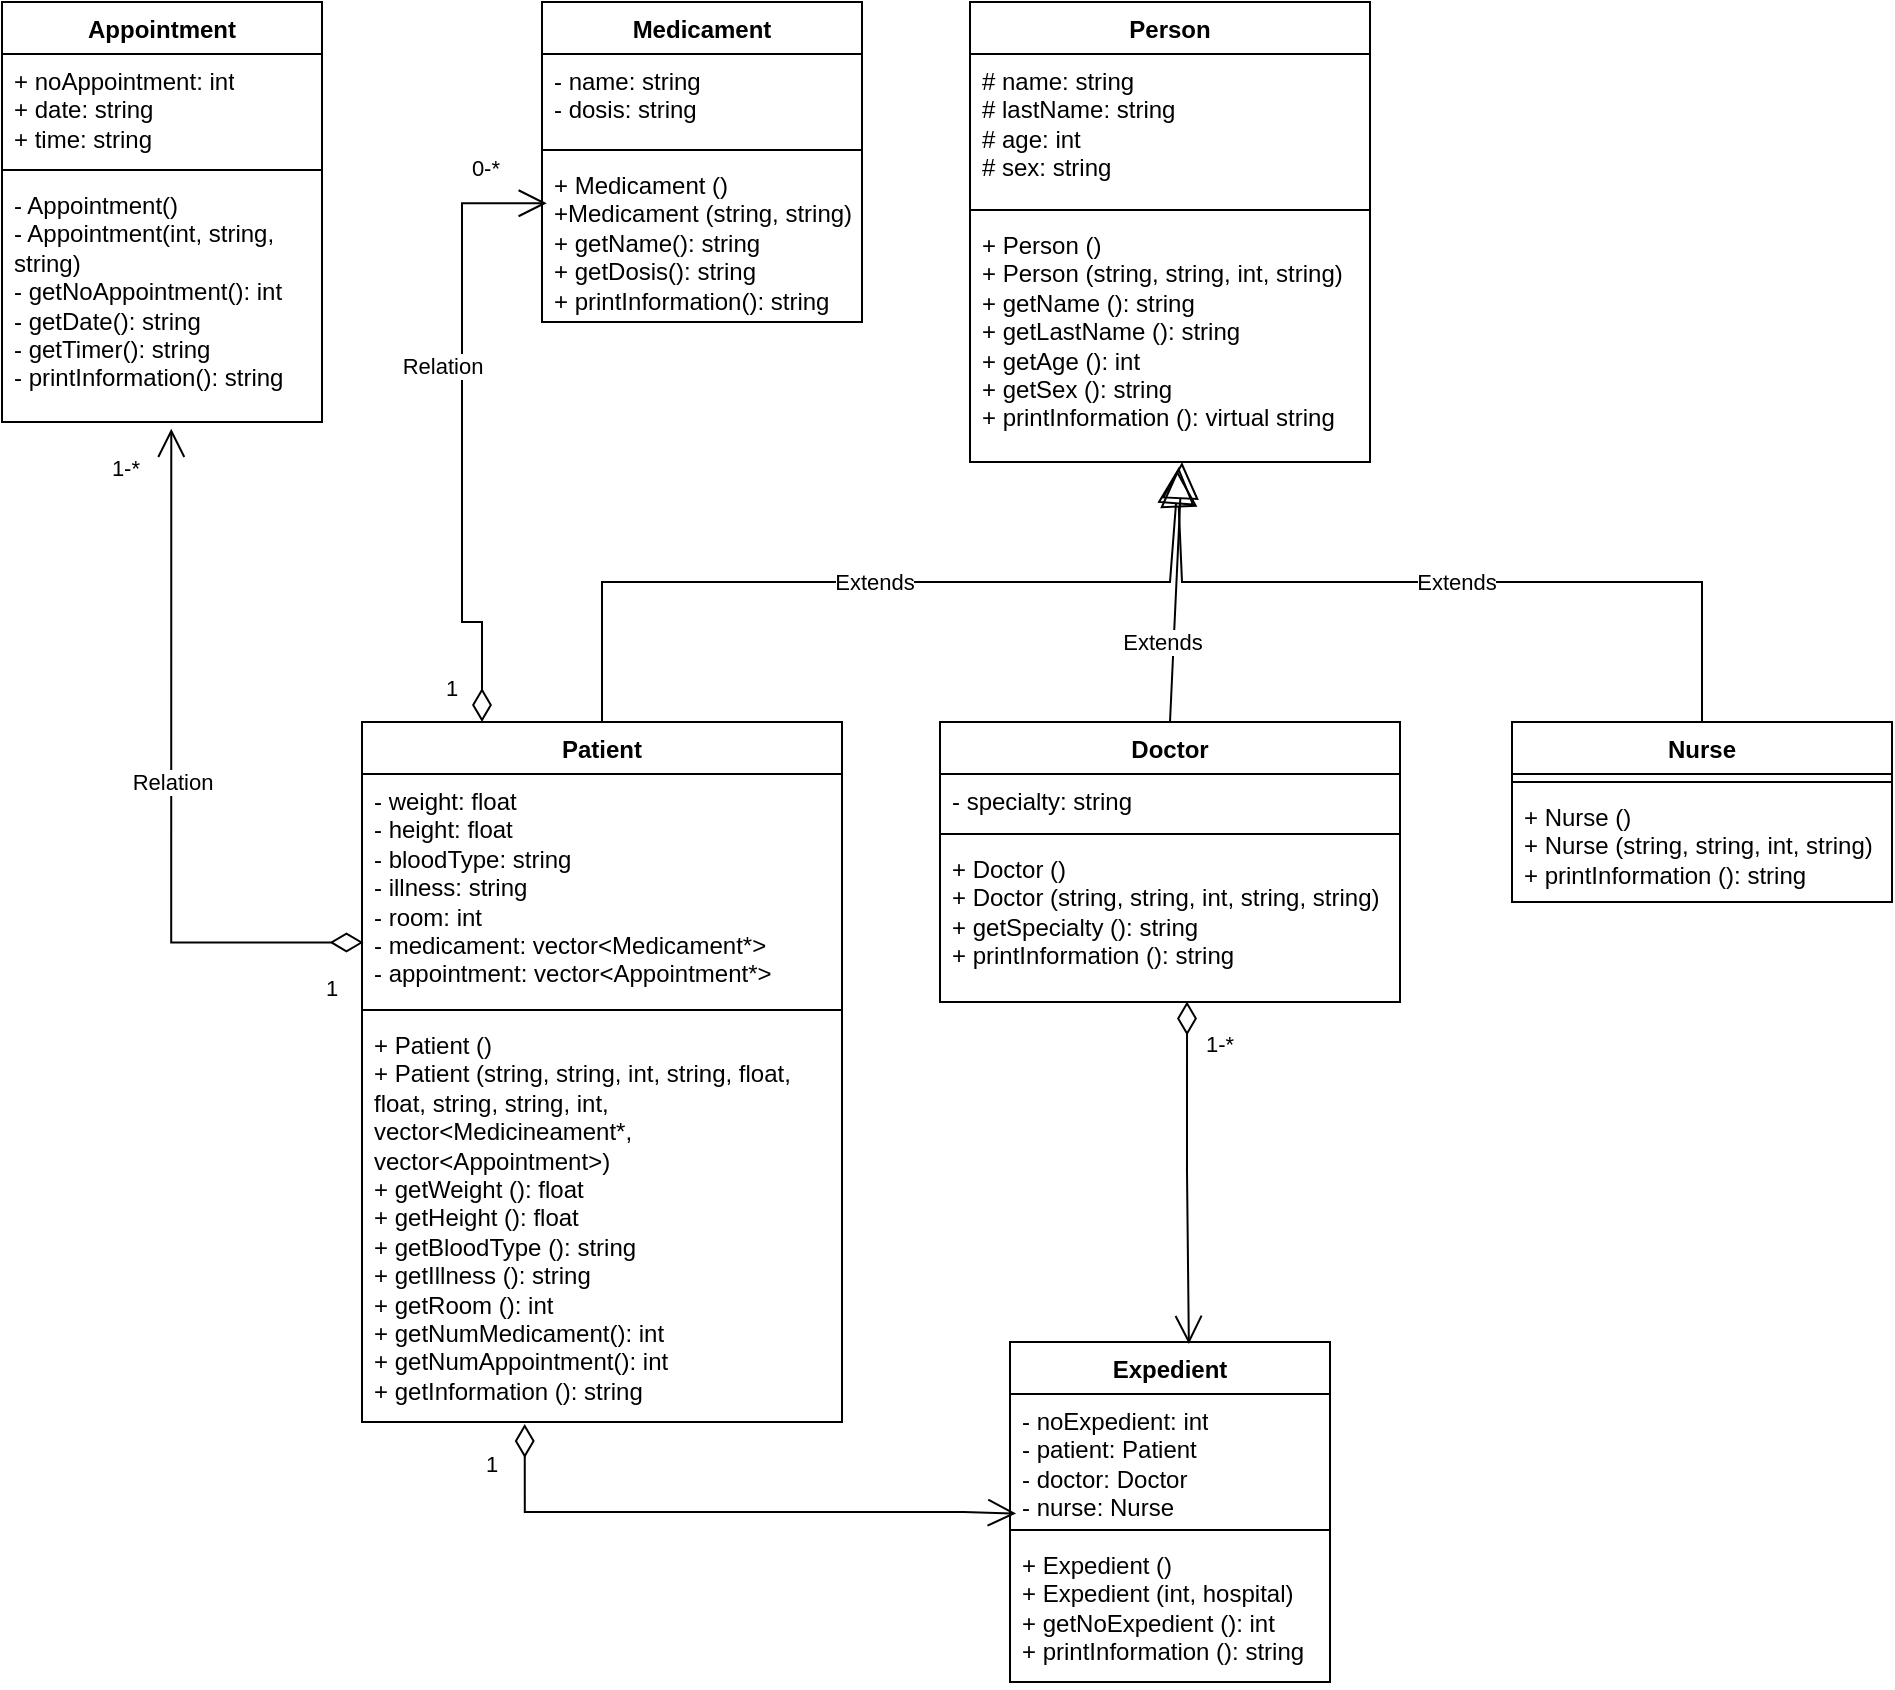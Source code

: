 <mxfile version="24.4.10" type="device">
  <diagram name="Página-1" id="KqiGpbWhQgKXdFTyei_L">
    <mxGraphModel dx="1877" dy="557" grid="1" gridSize="10" guides="1" tooltips="1" connect="1" arrows="1" fold="1" page="1" pageScale="1" pageWidth="827" pageHeight="1169" math="0" shadow="0">
      <root>
        <mxCell id="0" />
        <mxCell id="1" parent="0" />
        <mxCell id="uX2HazraBL0rtssqP1b4-3" value="Person" style="swimlane;fontStyle=1;align=center;verticalAlign=top;childLayout=stackLayout;horizontal=1;startSize=26;horizontalStack=0;resizeParent=1;resizeParentMax=0;resizeLast=0;collapsible=1;marginBottom=0;whiteSpace=wrap;html=1;" parent="1" vertex="1">
          <mxGeometry x="284" y="250" width="200" height="230" as="geometry" />
        </mxCell>
        <mxCell id="uX2HazraBL0rtssqP1b4-4" value="# name: string&lt;div&gt;# lastName: string&lt;/div&gt;&lt;div&gt;# age: int&lt;/div&gt;&lt;div&gt;# sex: string&lt;/div&gt;" style="text;strokeColor=none;fillColor=none;align=left;verticalAlign=top;spacingLeft=4;spacingRight=4;overflow=hidden;rotatable=0;points=[[0,0.5],[1,0.5]];portConstraint=eastwest;whiteSpace=wrap;html=1;" parent="uX2HazraBL0rtssqP1b4-3" vertex="1">
          <mxGeometry y="26" width="200" height="74" as="geometry" />
        </mxCell>
        <mxCell id="uX2HazraBL0rtssqP1b4-5" value="" style="line;strokeWidth=1;fillColor=none;align=left;verticalAlign=middle;spacingTop=-1;spacingLeft=3;spacingRight=3;rotatable=0;labelPosition=right;points=[];portConstraint=eastwest;strokeColor=inherit;" parent="uX2HazraBL0rtssqP1b4-3" vertex="1">
          <mxGeometry y="100" width="200" height="8" as="geometry" />
        </mxCell>
        <mxCell id="uX2HazraBL0rtssqP1b4-6" value="+ Person ()&lt;div&gt;+ Person (string, string, int, string)&lt;/div&gt;&lt;div&gt;+ getName (): string&lt;/div&gt;&lt;div&gt;+ getLastName (): string&lt;/div&gt;&lt;div&gt;+ getAge (): int&lt;/div&gt;&lt;div&gt;+ getSex (): string&lt;/div&gt;&lt;div&gt;+ printInformation (): virtual string&lt;/div&gt;" style="text;strokeColor=none;fillColor=none;align=left;verticalAlign=top;spacingLeft=4;spacingRight=4;overflow=hidden;rotatable=0;points=[[0,0.5],[1,0.5]];portConstraint=eastwest;whiteSpace=wrap;html=1;" parent="uX2HazraBL0rtssqP1b4-3" vertex="1">
          <mxGeometry y="108" width="200" height="122" as="geometry" />
        </mxCell>
        <mxCell id="uX2HazraBL0rtssqP1b4-7" value="Doctor" style="swimlane;fontStyle=1;align=center;verticalAlign=top;childLayout=stackLayout;horizontal=1;startSize=26;horizontalStack=0;resizeParent=1;resizeParentMax=0;resizeLast=0;collapsible=1;marginBottom=0;whiteSpace=wrap;html=1;" parent="1" vertex="1">
          <mxGeometry x="269" y="610" width="230" height="140" as="geometry" />
        </mxCell>
        <mxCell id="uX2HazraBL0rtssqP1b4-8" value="- specialty: string" style="text;strokeColor=none;fillColor=none;align=left;verticalAlign=top;spacingLeft=4;spacingRight=4;overflow=hidden;rotatable=0;points=[[0,0.5],[1,0.5]];portConstraint=eastwest;whiteSpace=wrap;html=1;" parent="uX2HazraBL0rtssqP1b4-7" vertex="1">
          <mxGeometry y="26" width="230" height="26" as="geometry" />
        </mxCell>
        <mxCell id="uX2HazraBL0rtssqP1b4-9" value="" style="line;strokeWidth=1;fillColor=none;align=left;verticalAlign=middle;spacingTop=-1;spacingLeft=3;spacingRight=3;rotatable=0;labelPosition=right;points=[];portConstraint=eastwest;strokeColor=inherit;" parent="uX2HazraBL0rtssqP1b4-7" vertex="1">
          <mxGeometry y="52" width="230" height="8" as="geometry" />
        </mxCell>
        <mxCell id="uX2HazraBL0rtssqP1b4-10" value="+ Doctor ()&lt;div&gt;+ Doctor (string, string, int, string, string)&lt;/div&gt;&lt;div&gt;+ getSpecialty (): string&lt;/div&gt;&lt;div&gt;+ printInformation (): string&lt;/div&gt;" style="text;strokeColor=none;fillColor=none;align=left;verticalAlign=top;spacingLeft=4;spacingRight=4;overflow=hidden;rotatable=0;points=[[0,0.5],[1,0.5]];portConstraint=eastwest;whiteSpace=wrap;html=1;" parent="uX2HazraBL0rtssqP1b4-7" vertex="1">
          <mxGeometry y="60" width="230" height="80" as="geometry" />
        </mxCell>
        <mxCell id="uX2HazraBL0rtssqP1b4-11" value="Nurse" style="swimlane;fontStyle=1;align=center;verticalAlign=top;childLayout=stackLayout;horizontal=1;startSize=26;horizontalStack=0;resizeParent=1;resizeParentMax=0;resizeLast=0;collapsible=1;marginBottom=0;whiteSpace=wrap;html=1;" parent="1" vertex="1">
          <mxGeometry x="555" y="610" width="190" height="90" as="geometry" />
        </mxCell>
        <mxCell id="uX2HazraBL0rtssqP1b4-13" value="" style="line;strokeWidth=1;fillColor=none;align=left;verticalAlign=middle;spacingTop=-1;spacingLeft=3;spacingRight=3;rotatable=0;labelPosition=right;points=[];portConstraint=eastwest;strokeColor=inherit;" parent="uX2HazraBL0rtssqP1b4-11" vertex="1">
          <mxGeometry y="26" width="190" height="8" as="geometry" />
        </mxCell>
        <mxCell id="uX2HazraBL0rtssqP1b4-14" value="+ Nurse ()&lt;div&gt;+ Nurse (string, string, int, string)&lt;/div&gt;&lt;div&gt;+ printInformation (): string&lt;/div&gt;" style="text;strokeColor=none;fillColor=none;align=left;verticalAlign=top;spacingLeft=4;spacingRight=4;overflow=hidden;rotatable=0;points=[[0,0.5],[1,0.5]];portConstraint=eastwest;whiteSpace=wrap;html=1;" parent="uX2HazraBL0rtssqP1b4-11" vertex="1">
          <mxGeometry y="34" width="190" height="56" as="geometry" />
        </mxCell>
        <mxCell id="uX2HazraBL0rtssqP1b4-15" value="Patient" style="swimlane;fontStyle=1;align=center;verticalAlign=top;childLayout=stackLayout;horizontal=1;startSize=26;horizontalStack=0;resizeParent=1;resizeParentMax=0;resizeLast=0;collapsible=1;marginBottom=0;whiteSpace=wrap;html=1;" parent="1" vertex="1">
          <mxGeometry x="-20" y="610" width="240" height="350" as="geometry" />
        </mxCell>
        <mxCell id="uX2HazraBL0rtssqP1b4-16" value="- weight: float&amp;nbsp;&lt;div&gt;- height: float&lt;/div&gt;&lt;div&gt;- bloodType: string&lt;/div&gt;&lt;div&gt;- illness: string&lt;br&gt;- room: int&lt;/div&gt;&lt;div&gt;- medicament: vector&amp;lt;Medicament*&amp;gt;&lt;/div&gt;&lt;div&gt;- appointment: vector&amp;lt;Appointment*&amp;gt;&lt;/div&gt;" style="text;strokeColor=none;fillColor=none;align=left;verticalAlign=top;spacingLeft=4;spacingRight=4;overflow=hidden;rotatable=0;points=[[0,0.5],[1,0.5]];portConstraint=eastwest;whiteSpace=wrap;html=1;" parent="uX2HazraBL0rtssqP1b4-15" vertex="1">
          <mxGeometry y="26" width="240" height="114" as="geometry" />
        </mxCell>
        <mxCell id="uX2HazraBL0rtssqP1b4-17" value="" style="line;strokeWidth=1;fillColor=none;align=left;verticalAlign=middle;spacingTop=-1;spacingLeft=3;spacingRight=3;rotatable=0;labelPosition=right;points=[];portConstraint=eastwest;strokeColor=inherit;" parent="uX2HazraBL0rtssqP1b4-15" vertex="1">
          <mxGeometry y="140" width="240" height="8" as="geometry" />
        </mxCell>
        <mxCell id="uX2HazraBL0rtssqP1b4-18" value="+ Patient ()&lt;div&gt;+ Patient (string, string, int, string, float, float, string, string, int, vector&amp;lt;Medicineament*, v&lt;span style=&quot;background-color: initial;&quot;&gt;ector&amp;lt;Appointment&amp;gt;&lt;/span&gt;&lt;span style=&quot;background-color: initial;&quot;&gt;)&lt;/span&gt;&lt;/div&gt;&lt;div&gt;+ getWeight (): float&lt;/div&gt;&lt;div&gt;+ getHeight (): float&lt;/div&gt;&lt;div&gt;+ getBloodType (): string&lt;/div&gt;&lt;div&gt;+ getIllness (): string&lt;/div&gt;&lt;div&gt;+ getRoom (): int&lt;/div&gt;&lt;div&gt;+ getNumMedicament(): int&lt;/div&gt;&lt;div&gt;+ getNumAppointment(): int&lt;/div&gt;&lt;div&gt;+ getInformation (): string&lt;/div&gt;" style="text;strokeColor=none;fillColor=none;align=left;verticalAlign=top;spacingLeft=4;spacingRight=4;overflow=hidden;rotatable=0;points=[[0,0.5],[1,0.5]];portConstraint=eastwest;whiteSpace=wrap;html=1;" parent="uX2HazraBL0rtssqP1b4-15" vertex="1">
          <mxGeometry y="148" width="240" height="202" as="geometry" />
        </mxCell>
        <mxCell id="uX2HazraBL0rtssqP1b4-19" value="Medicament" style="swimlane;fontStyle=1;align=center;verticalAlign=top;childLayout=stackLayout;horizontal=1;startSize=26;horizontalStack=0;resizeParent=1;resizeParentMax=0;resizeLast=0;collapsible=1;marginBottom=0;whiteSpace=wrap;html=1;" parent="1" vertex="1">
          <mxGeometry x="70" y="250" width="160" height="160" as="geometry" />
        </mxCell>
        <mxCell id="uX2HazraBL0rtssqP1b4-20" value="- name: string&lt;div&gt;- dosis: string&lt;/div&gt;" style="text;strokeColor=none;fillColor=none;align=left;verticalAlign=top;spacingLeft=4;spacingRight=4;overflow=hidden;rotatable=0;points=[[0,0.5],[1,0.5]];portConstraint=eastwest;whiteSpace=wrap;html=1;" parent="uX2HazraBL0rtssqP1b4-19" vertex="1">
          <mxGeometry y="26" width="160" height="44" as="geometry" />
        </mxCell>
        <mxCell id="uX2HazraBL0rtssqP1b4-21" value="" style="line;strokeWidth=1;fillColor=none;align=left;verticalAlign=middle;spacingTop=-1;spacingLeft=3;spacingRight=3;rotatable=0;labelPosition=right;points=[];portConstraint=eastwest;strokeColor=inherit;" parent="uX2HazraBL0rtssqP1b4-19" vertex="1">
          <mxGeometry y="70" width="160" height="8" as="geometry" />
        </mxCell>
        <mxCell id="uX2HazraBL0rtssqP1b4-22" value="+ Medicament ()&lt;div&gt;+Medicament (string, string)&lt;/div&gt;&lt;div&gt;+ getName(): string&lt;/div&gt;&lt;div&gt;+ getDosis(): string&lt;/div&gt;&lt;div&gt;+ printInformation(): string&lt;/div&gt;" style="text;strokeColor=none;fillColor=none;align=left;verticalAlign=top;spacingLeft=4;spacingRight=4;overflow=hidden;rotatable=0;points=[[0,0.5],[1,0.5]];portConstraint=eastwest;whiteSpace=wrap;html=1;" parent="uX2HazraBL0rtssqP1b4-19" vertex="1">
          <mxGeometry y="78" width="160" height="82" as="geometry" />
        </mxCell>
        <mxCell id="uX2HazraBL0rtssqP1b4-23" value="Expedient" style="swimlane;fontStyle=1;align=center;verticalAlign=top;childLayout=stackLayout;horizontal=1;startSize=26;horizontalStack=0;resizeParent=1;resizeParentMax=0;resizeLast=0;collapsible=1;marginBottom=0;whiteSpace=wrap;html=1;" parent="1" vertex="1">
          <mxGeometry x="304" y="920" width="160" height="170" as="geometry" />
        </mxCell>
        <mxCell id="uX2HazraBL0rtssqP1b4-24" value="- noExpedient: int&lt;div&gt;- patient: Patient&lt;/div&gt;&lt;div&gt;- doctor: Doctor&lt;/div&gt;&lt;div&gt;- nurse: Nurse&lt;/div&gt;" style="text;strokeColor=none;fillColor=none;align=left;verticalAlign=top;spacingLeft=4;spacingRight=4;overflow=hidden;rotatable=0;points=[[0,0.5],[1,0.5]];portConstraint=eastwest;whiteSpace=wrap;html=1;" parent="uX2HazraBL0rtssqP1b4-23" vertex="1">
          <mxGeometry y="26" width="160" height="64" as="geometry" />
        </mxCell>
        <mxCell id="uX2HazraBL0rtssqP1b4-25" value="" style="line;strokeWidth=1;fillColor=none;align=left;verticalAlign=middle;spacingTop=-1;spacingLeft=3;spacingRight=3;rotatable=0;labelPosition=right;points=[];portConstraint=eastwest;strokeColor=inherit;" parent="uX2HazraBL0rtssqP1b4-23" vertex="1">
          <mxGeometry y="90" width="160" height="8" as="geometry" />
        </mxCell>
        <mxCell id="uX2HazraBL0rtssqP1b4-26" value="+ Expedient ()&lt;div&gt;+ Expedient (int, hospital)&lt;/div&gt;&lt;div&gt;+ getNoExpedient (): int&lt;/div&gt;&lt;div&gt;+ printInformation (): string&lt;/div&gt;" style="text;strokeColor=none;fillColor=none;align=left;verticalAlign=top;spacingLeft=4;spacingRight=4;overflow=hidden;rotatable=0;points=[[0,0.5],[1,0.5]];portConstraint=eastwest;whiteSpace=wrap;html=1;" parent="uX2HazraBL0rtssqP1b4-23" vertex="1">
          <mxGeometry y="98" width="160" height="72" as="geometry" />
        </mxCell>
        <mxCell id="A6DLbIFkMXZfEySOuoHM-1" value="Extends" style="endArrow=block;endSize=16;endFill=0;html=1;rounded=0;exitX=0.5;exitY=0;exitDx=0;exitDy=0;entryX=0.522;entryY=1.021;entryDx=0;entryDy=0;entryPerimeter=0;" parent="1" source="uX2HazraBL0rtssqP1b4-15" target="uX2HazraBL0rtssqP1b4-6" edge="1">
          <mxGeometry width="160" relative="1" as="geometry">
            <mxPoint x="210" y="580" as="sourcePoint" />
            <mxPoint x="370" y="580" as="targetPoint" />
            <Array as="points">
              <mxPoint x="100" y="540" />
              <mxPoint x="384" y="540" />
            </Array>
          </mxGeometry>
        </mxCell>
        <mxCell id="A6DLbIFkMXZfEySOuoHM-2" value="Extends" style="endArrow=block;endSize=16;endFill=0;html=1;rounded=0;exitX=0.5;exitY=0;exitDx=0;exitDy=0;" parent="1" source="uX2HazraBL0rtssqP1b4-7" edge="1">
          <mxGeometry x="-0.389" y="6" width="160" relative="1" as="geometry">
            <mxPoint x="320" y="590" as="sourcePoint" />
            <mxPoint x="390" y="480" as="targetPoint" />
            <mxPoint as="offset" />
          </mxGeometry>
        </mxCell>
        <mxCell id="A6DLbIFkMXZfEySOuoHM-3" value="Extends" style="endArrow=block;endSize=16;endFill=0;html=1;rounded=0;entryX=0.518;entryY=1.034;entryDx=0;entryDy=0;entryPerimeter=0;exitX=0.5;exitY=0;exitDx=0;exitDy=0;" parent="1" source="uX2HazraBL0rtssqP1b4-11" target="uX2HazraBL0rtssqP1b4-6" edge="1">
          <mxGeometry width="160" relative="1" as="geometry">
            <mxPoint x="500" y="570" as="sourcePoint" />
            <mxPoint x="660" y="570" as="targetPoint" />
            <Array as="points">
              <mxPoint x="650" y="540" />
              <mxPoint x="390" y="540" />
            </Array>
          </mxGeometry>
        </mxCell>
        <mxCell id="A6DLbIFkMXZfEySOuoHM-11" value="Relation" style="endArrow=open;html=1;endSize=12;startArrow=diamondThin;startSize=14;startFill=0;edgeStyle=orthogonalEdgeStyle;rounded=0;entryX=0.015;entryY=0.276;entryDx=0;entryDy=0;entryPerimeter=0;exitX=0.25;exitY=0;exitDx=0;exitDy=0;" parent="1" source="uX2HazraBL0rtssqP1b4-15" target="uX2HazraBL0rtssqP1b4-22" edge="1">
          <mxGeometry x="0.205" y="10" relative="1" as="geometry">
            <mxPoint x="30" y="470" as="sourcePoint" />
            <mxPoint x="190" y="470" as="targetPoint" />
            <Array as="points">
              <mxPoint x="40" y="560" />
              <mxPoint x="30" y="560" />
              <mxPoint x="30" y="351" />
            </Array>
            <mxPoint as="offset" />
          </mxGeometry>
        </mxCell>
        <mxCell id="A6DLbIFkMXZfEySOuoHM-12" value="1" style="edgeLabel;resizable=0;html=1;align=left;verticalAlign=top;" parent="A6DLbIFkMXZfEySOuoHM-11" connectable="0" vertex="1">
          <mxGeometry x="-1" relative="1" as="geometry">
            <mxPoint x="-20" y="-30" as="offset" />
          </mxGeometry>
        </mxCell>
        <mxCell id="A6DLbIFkMXZfEySOuoHM-13" value="0-*" style="edgeLabel;resizable=0;html=1;align=right;verticalAlign=top;" parent="A6DLbIFkMXZfEySOuoHM-11" connectable="0" vertex="1">
          <mxGeometry x="1" relative="1" as="geometry">
            <mxPoint x="-23" y="-31" as="offset" />
          </mxGeometry>
        </mxCell>
        <mxCell id="ht3YpaehRbUamUrCTL0e-1" value="Appointment" style="swimlane;fontStyle=1;align=center;verticalAlign=top;childLayout=stackLayout;horizontal=1;startSize=26;horizontalStack=0;resizeParent=1;resizeParentMax=0;resizeLast=0;collapsible=1;marginBottom=0;whiteSpace=wrap;html=1;" vertex="1" parent="1">
          <mxGeometry x="-200" y="250" width="160" height="210" as="geometry" />
        </mxCell>
        <mxCell id="ht3YpaehRbUamUrCTL0e-2" value="+ noAppointment: int&lt;div&gt;+ date: string&lt;/div&gt;&lt;div&gt;+ time: string&lt;/div&gt;" style="text;strokeColor=none;fillColor=none;align=left;verticalAlign=top;spacingLeft=4;spacingRight=4;overflow=hidden;rotatable=0;points=[[0,0.5],[1,0.5]];portConstraint=eastwest;whiteSpace=wrap;html=1;" vertex="1" parent="ht3YpaehRbUamUrCTL0e-1">
          <mxGeometry y="26" width="160" height="54" as="geometry" />
        </mxCell>
        <mxCell id="ht3YpaehRbUamUrCTL0e-3" value="" style="line;strokeWidth=1;fillColor=none;align=left;verticalAlign=middle;spacingTop=-1;spacingLeft=3;spacingRight=3;rotatable=0;labelPosition=right;points=[];portConstraint=eastwest;strokeColor=inherit;" vertex="1" parent="ht3YpaehRbUamUrCTL0e-1">
          <mxGeometry y="80" width="160" height="8" as="geometry" />
        </mxCell>
        <mxCell id="ht3YpaehRbUamUrCTL0e-4" value="- Appointment()&lt;div&gt;- Appointment(int, string, string)&lt;/div&gt;&lt;div&gt;- getNoAppointment(): int&lt;/div&gt;&lt;div&gt;- getDate(): string&lt;/div&gt;&lt;div&gt;- getTimer(): string&lt;/div&gt;&lt;div&gt;- printInformation(): string&amp;nbsp;&lt;/div&gt;" style="text;strokeColor=none;fillColor=none;align=left;verticalAlign=top;spacingLeft=4;spacingRight=4;overflow=hidden;rotatable=0;points=[[0,0.5],[1,0.5]];portConstraint=eastwest;whiteSpace=wrap;html=1;" vertex="1" parent="ht3YpaehRbUamUrCTL0e-1">
          <mxGeometry y="88" width="160" height="122" as="geometry" />
        </mxCell>
        <mxCell id="ht3YpaehRbUamUrCTL0e-5" value="Relation" style="endArrow=open;html=1;endSize=12;startArrow=diamondThin;startSize=14;startFill=0;edgeStyle=orthogonalEdgeStyle;rounded=0;entryX=0.529;entryY=1.028;entryDx=0;entryDy=0;entryPerimeter=0;exitX=0.003;exitY=0.739;exitDx=0;exitDy=0;exitPerimeter=0;" edge="1" parent="1" source="uX2HazraBL0rtssqP1b4-16" target="ht3YpaehRbUamUrCTL0e-4">
          <mxGeometry relative="1" as="geometry">
            <mxPoint x="-210" y="630" as="sourcePoint" />
            <mxPoint x="-50" y="630" as="targetPoint" />
            <Array as="points">
              <mxPoint x="-115" y="720" />
            </Array>
          </mxGeometry>
        </mxCell>
        <mxCell id="ht3YpaehRbUamUrCTL0e-6" value="1" style="edgeLabel;resizable=0;html=1;align=left;verticalAlign=top;" connectable="0" vertex="1" parent="ht3YpaehRbUamUrCTL0e-5">
          <mxGeometry x="-1" relative="1" as="geometry">
            <mxPoint x="-21" y="10" as="offset" />
          </mxGeometry>
        </mxCell>
        <mxCell id="ht3YpaehRbUamUrCTL0e-7" value="1-*" style="edgeLabel;resizable=0;html=1;align=right;verticalAlign=top;" connectable="0" vertex="1" parent="ht3YpaehRbUamUrCTL0e-5">
          <mxGeometry x="1" relative="1" as="geometry">
            <mxPoint x="-15" y="7" as="offset" />
          </mxGeometry>
        </mxCell>
        <mxCell id="ht3YpaehRbUamUrCTL0e-8" value="1" style="endArrow=open;html=1;endSize=12;startArrow=diamondThin;startSize=14;startFill=0;edgeStyle=orthogonalEdgeStyle;align=left;verticalAlign=bottom;rounded=0;exitX=0.339;exitY=1.005;exitDx=0;exitDy=0;exitPerimeter=0;entryX=0.019;entryY=0.934;entryDx=0;entryDy=0;entryPerimeter=0;" edge="1" parent="1" source="uX2HazraBL0rtssqP1b4-18" target="uX2HazraBL0rtssqP1b4-24">
          <mxGeometry x="-0.8" y="-21" relative="1" as="geometry">
            <mxPoint x="120" y="1050" as="sourcePoint" />
            <mxPoint x="280" y="1050" as="targetPoint" />
            <Array as="points">
              <mxPoint x="61" y="1005" />
              <mxPoint x="281" y="1005" />
            </Array>
            <mxPoint as="offset" />
          </mxGeometry>
        </mxCell>
        <mxCell id="ht3YpaehRbUamUrCTL0e-9" value="1-*" style="endArrow=open;html=1;endSize=12;startArrow=diamondThin;startSize=14;startFill=0;edgeStyle=orthogonalEdgeStyle;align=left;verticalAlign=bottom;rounded=0;exitX=0.537;exitY=0.997;exitDx=0;exitDy=0;exitPerimeter=0;entryX=0.559;entryY=0.006;entryDx=0;entryDy=0;entryPerimeter=0;" edge="1" parent="1" source="uX2HazraBL0rtssqP1b4-10" target="uX2HazraBL0rtssqP1b4-23">
          <mxGeometry x="-0.649" y="7" relative="1" as="geometry">
            <mxPoint x="340" y="860" as="sourcePoint" />
            <mxPoint x="500" y="860" as="targetPoint" />
            <mxPoint as="offset" />
          </mxGeometry>
        </mxCell>
      </root>
    </mxGraphModel>
  </diagram>
</mxfile>
